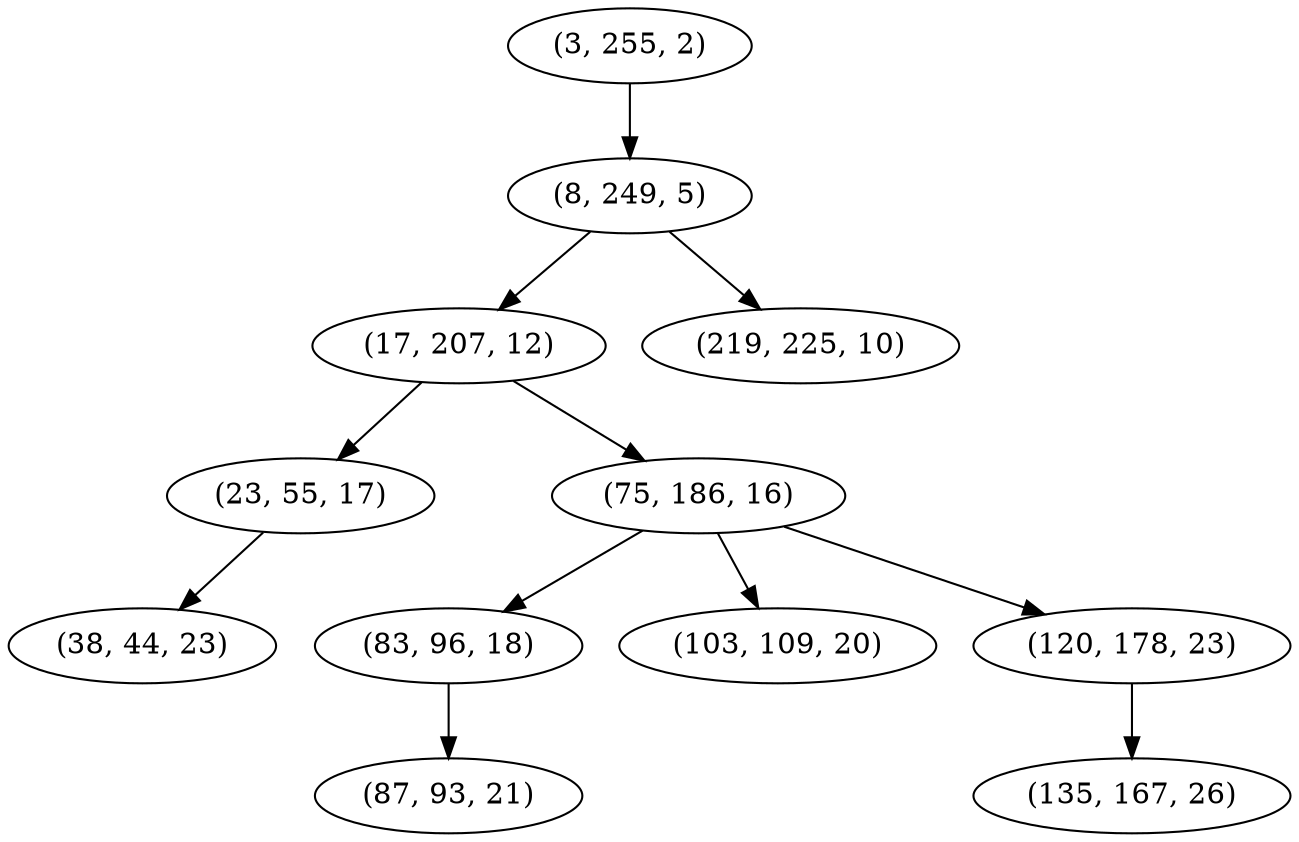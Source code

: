 digraph tree {
    "(3, 255, 2)";
    "(8, 249, 5)";
    "(17, 207, 12)";
    "(23, 55, 17)";
    "(38, 44, 23)";
    "(75, 186, 16)";
    "(83, 96, 18)";
    "(87, 93, 21)";
    "(103, 109, 20)";
    "(120, 178, 23)";
    "(135, 167, 26)";
    "(219, 225, 10)";
    "(3, 255, 2)" -> "(8, 249, 5)";
    "(8, 249, 5)" -> "(17, 207, 12)";
    "(8, 249, 5)" -> "(219, 225, 10)";
    "(17, 207, 12)" -> "(23, 55, 17)";
    "(17, 207, 12)" -> "(75, 186, 16)";
    "(23, 55, 17)" -> "(38, 44, 23)";
    "(75, 186, 16)" -> "(83, 96, 18)";
    "(75, 186, 16)" -> "(103, 109, 20)";
    "(75, 186, 16)" -> "(120, 178, 23)";
    "(83, 96, 18)" -> "(87, 93, 21)";
    "(120, 178, 23)" -> "(135, 167, 26)";
}
